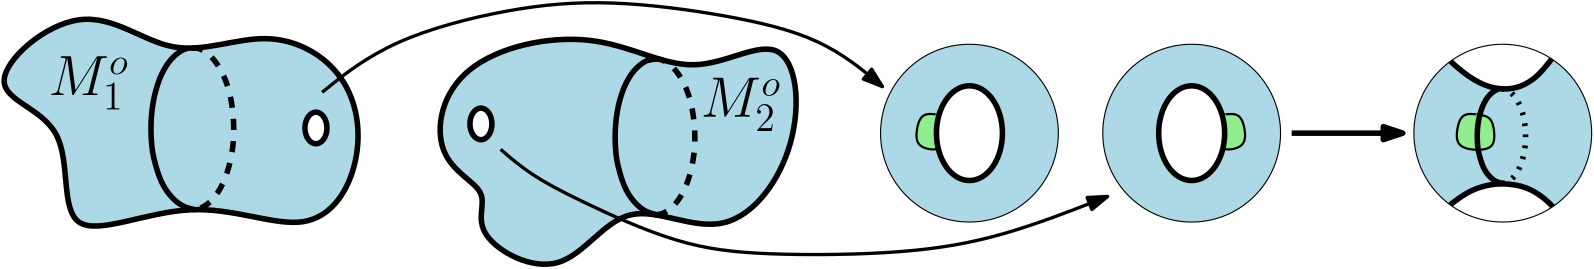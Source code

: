 <?xml version="1.0"?>
<!DOCTYPE ipe SYSTEM "ipe.dtd">
<ipe version="70107" creator="Ipe 7.1.8">
<info created="D:20140725150342" modified="D:20160228121816"/>
<ipestyle name="basic">
<symbol name="arrow/arc(spx)">
<path stroke="sym-stroke" fill="sym-stroke" pen="sym-pen">
0 0 m
-1 0.333 l
-1 -0.333 l
h
</path>
</symbol>
<symbol name="arrow/farc(spx)">
<path stroke="sym-stroke" fill="white" pen="sym-pen">
0 0 m
-1 0.333 l
-1 -0.333 l
h
</path>
</symbol>
<symbol name="mark/circle(sx)" transformations="translations">
<path fill="sym-stroke">
0.6 0 0 0.6 0 0 e
0.4 0 0 0.4 0 0 e
</path>
</symbol>
<symbol name="mark/disk(sx)" transformations="translations">
<path fill="sym-stroke">
0.6 0 0 0.6 0 0 e
</path>
</symbol>
<symbol name="mark/fdisk(sfx)" transformations="translations">
<group>
<path fill="sym-fill">
0.5 0 0 0.5 0 0 e
</path>
<path fill="sym-stroke" fillrule="eofill">
0.6 0 0 0.6 0 0 e
0.4 0 0 0.4 0 0 e
</path>
</group>
</symbol>
<symbol name="mark/box(sx)" transformations="translations">
<path fill="sym-stroke" fillrule="eofill">
-0.6 -0.6 m
0.6 -0.6 l
0.6 0.6 l
-0.6 0.6 l
h
-0.4 -0.4 m
0.4 -0.4 l
0.4 0.4 l
-0.4 0.4 l
h
</path>
</symbol>
<symbol name="mark/square(sx)" transformations="translations">
<path fill="sym-stroke">
-0.6 -0.6 m
0.6 -0.6 l
0.6 0.6 l
-0.6 0.6 l
h
</path>
</symbol>
<symbol name="mark/fsquare(sfx)" transformations="translations">
<group>
<path fill="sym-fill">
-0.5 -0.5 m
0.5 -0.5 l
0.5 0.5 l
-0.5 0.5 l
h
</path>
<path fill="sym-stroke" fillrule="eofill">
-0.6 -0.6 m
0.6 -0.6 l
0.6 0.6 l
-0.6 0.6 l
h
-0.4 -0.4 m
0.4 -0.4 l
0.4 0.4 l
-0.4 0.4 l
h
</path>
</group>
</symbol>
<symbol name="mark/cross(sx)" transformations="translations">
<group>
<path fill="sym-stroke">
-0.43 -0.57 m
0.57 0.43 l
0.43 0.57 l
-0.57 -0.43 l
h
</path>
<path fill="sym-stroke">
-0.43 0.57 m
0.57 -0.43 l
0.43 -0.57 l
-0.57 0.43 l
h
</path>
</group>
</symbol>
<symbol name="arrow/fnormal(spx)">
<path stroke="sym-stroke" fill="white" pen="sym-pen">
0 0 m
-1 0.333 l
-1 -0.333 l
h
</path>
</symbol>
<symbol name="arrow/pointed(spx)">
<path stroke="sym-stroke" fill="sym-stroke" pen="sym-pen">
0 0 m
-1 0.333 l
-0.8 0 l
-1 -0.333 l
h
</path>
</symbol>
<symbol name="arrow/fpointed(spx)">
<path stroke="sym-stroke" fill="white" pen="sym-pen">
0 0 m
-1 0.333 l
-0.8 0 l
-1 -0.333 l
h
</path>
</symbol>
<symbol name="arrow/linear(spx)">
<path stroke="sym-stroke" pen="sym-pen">
-1 0.333 m
0 0 l
-1 -0.333 l
</path>
</symbol>
<symbol name="arrow/fdouble(spx)">
<path stroke="sym-stroke" fill="white" pen="sym-pen">
0 0 m
-1 0.333 l
-1 -0.333 l
h
-1 0 m
-2 0.333 l
-2 -0.333 l
h
</path>
</symbol>
<symbol name="arrow/double(spx)">
<path stroke="sym-stroke" fill="sym-stroke" pen="sym-pen">
0 0 m
-1 0.333 l
-1 -0.333 l
h
-1 0 m
-2 0.333 l
-2 -0.333 l
h
</path>
</symbol>
<pen name="heavier" value="0.8"/>
<pen name="fat" value="1.2"/>
<pen name="ultrafat" value="2"/>
<symbolsize name="large" value="5"/>
<symbolsize name="small" value="2"/>
<symbolsize name="tiny" value="1.1"/>
<arrowsize name="large" value="10"/>
<arrowsize name="small" value="5"/>
<arrowsize name="tiny" value="3"/>
<color name="red" value="1 0 0"/>
<color name="green" value="0 1 0"/>
<color name="blue" value="0 0 1"/>
<color name="yellow" value="1 1 0"/>
<color name="orange" value="1 0.647 0"/>
<color name="gold" value="1 0.843 0"/>
<color name="purple" value="0.627 0.125 0.941"/>
<color name="gray" value="0.745"/>
<color name="brown" value="0.647 0.165 0.165"/>
<color name="navy" value="0 0 0.502"/>
<color name="pink" value="1 0.753 0.796"/>
<color name="seagreen" value="0.18 0.545 0.341"/>
<color name="turquoise" value="0.251 0.878 0.816"/>
<color name="violet" value="0.933 0.51 0.933"/>
<color name="darkblue" value="0 0 0.545"/>
<color name="darkcyan" value="0 0.545 0.545"/>
<color name="darkgray" value="0.663"/>
<color name="darkgreen" value="0 0.392 0"/>
<color name="darkmagenta" value="0.545 0 0.545"/>
<color name="darkorange" value="1 0.549 0"/>
<color name="darkred" value="0.545 0 0"/>
<color name="lightblue" value="0.678 0.847 0.902"/>
<color name="lightcyan" value="0.878 1 1"/>
<color name="lightgray" value="0.827"/>
<color name="lightgreen" value="0.565 0.933 0.565"/>
<color name="lightyellow" value="1 1 0.878"/>
<dashstyle name="dashed" value="[4] 0"/>
<dashstyle name="dotted" value="[1 3] 0"/>
<dashstyle name="dash dotted" value="[4 2 1 2] 0"/>
<dashstyle name="dash dot dotted" value="[4 2 1 2 1 2] 0"/>
<textsize name="large" value="\large"/>
<textsize name="small" value="\small"/>
<textsize name="tiny" value="\tiny"/>
<textsize name="Large" value="\Large"/>
<textsize name="LARGE" value="\LARGE"/>
<textsize name="huge" value="\huge"/>
<textsize name="Huge" value="\Huge"/>
<textsize name="footnote" value="\footnotesize"/>
<textstyle name="center" begin="\begin{center}" end="\end{center}"/>
<textstyle name="itemize" begin="\begin{itemize}" end="\end{itemize}"/>
<textstyle name="item" begin="\begin{itemize}\item{}" end="\end{itemize}"/>
<gridsize name="4 pts" value="4"/>
<gridsize name="8 pts (~3 mm)" value="8"/>
<gridsize name="16 pts (~6 mm)" value="16"/>
<gridsize name="32 pts (~12 mm)" value="32"/>
<gridsize name="10 pts (~3.5 mm)" value="10"/>
<gridsize name="20 pts (~7 mm)" value="20"/>
<gridsize name="14 pts (~5 mm)" value="14"/>
<gridsize name="28 pts (~10 mm)" value="28"/>
<gridsize name="56 pts (~20 mm)" value="56"/>
<anglesize name="90 deg" value="90"/>
<anglesize name="60 deg" value="60"/>
<anglesize name="45 deg" value="45"/>
<anglesize name="30 deg" value="30"/>
<anglesize name="22.5 deg" value="22.5"/>
<tiling name="falling" angle="-60" step="4" width="1"/>
<tiling name="rising" angle="30" step="4" width="1"/>
</ipestyle>
<page>
<layer name="alpha"/>
<view layers="alpha" active="alpha"/>
<path layer="alpha" fill="lightblue">
525.242 809.925
525.242 809.925
525.242 809.925
526.339 808.82
527.536 807.789
529.109 806.491
531.223 804.873
532.726 803.852
535.098 802.471
537.698 801.279
540.673 800.37
543.629 799.971
547.115 800.094
550.802 801.081
553.399 802.426
555.841 804.204
557.383 805.673
558.977 807.435
560.069 808.75
560.925 809.826
561.638 810.7
561.638 810.7
561.638 810.7
563.019 809.735
564.207 808.813
565.634 807.579
566.456 806.797
567.934 805.241
569.133 803.807
570.273 802.268
571.519 800.331
572.2 799.125
573.356 796.737
574.193 794.6
574.958 792.099
575.576 789.193
575.9 786.53
576 783.847
575.895 781.407
575.669 779.41
575.519 778.473
575.025 776.162
574.659 774.834
574.11 773.165
573.536 771.685
572.84 770.135
572.435 769.321
571.836 768.215
571.396 767.464
570.861 766.608
570.261 765.715
569.381 764.511
568.726 763.687
568.2 763.063
566.935 761.685
566.022 760.783
565.246 760.071
564.305 759.267
563.658 758.75
561.953 757.511
561.953 757.511
561.953 757.511
560.786 758.778
559.55 759.898
558.426 760.834
557.289 761.679
556.192 762.399
555.002 763.097
553.404 763.88
551.748 764.513
550.527 764.879
548.191 765.374
546.87 765.557
543.903 765.894
541.971 765.673
540.109 765.467
537.791 765.022
536.038 764.538
533.957 763.794
532.252 763.019
531.38 762.56
529.618 761.487
527.842 760.29
526.918 759.618
525.147 758.144
525.147 758.144
525.147 758.144
523.489 759.438
521.868 760.888
520.581 762.193
519.359 763.584
518.086 765.226
517.105 766.661
516.237 768.087
515.291 769.864
514.376 771.898
513.457 774.453
512.934 776.326
512.613 777.767
512.24 780.085
512.021 782.843
512.011 784.854
512.12 786.772
512.343 788.673
512.671 790.52
513.006 791.959
513.633 794.091
514.326 795.978
515.24 798.031
516.224 799.891
516.365 800.134
517.409 801.801
518.163 802.88
519.008 803.984
520.016 805.184
521.401 806.656
523.279 808.385 u
</path>
<path matrix="0.9 0 0 0.9 -32.7456 135.705" stroke="black" fill="lightblue" pen="ultrafat">
180.86 745.232
147.197 764.168
108.273 746.81
73.5576 777.844
25.6923 735.764
71.9797 727.874
59.8818 670.541
117.215 697.893
165.606 675.801
186.12 708.413 u
</path>
<path matrix="0.880096 0.18823 -0.18823 0.880096 107.484 95.586" stroke="black" fill="lightblue" pen="ultrafat">
211.894 724.718
227.673 764.168
289.74 764.694
321.826 732.608
365.483 750.492
360.749 699.997
321.3 665.281
285.533 698.945
254.499 664.229
219.783 694.211
236.089 708.413 u
</path>
<path matrix="0.616677 0 0 0.885155 19.3838 142.279" stroke="black" fill="white" pen="ultrafat">
6.42055 0 0 6.42055 157.874 727.085 e
</path>
<path matrix="0.616677 0 0 0.885155 78.7764 143.736" stroke="black" fill="white" pen="ultrafat">
6.42055 0 0 6.42055 157.874 727.085 e
</path>
<path stroke="black" fill="lightgreen" pen="heavier">
535.51 777.582
540.901 778.863
541.149 784.517
539.81 789.973
535.552 790.563
535.56 790.59
535.56 790.59
529.26 791.472
527.298 785.369
527.298 778.831 u
</path>
<path matrix="2.79728 0 0 2.79728 -547.369 -974.853" stroke="black" pen="ultrafat">
390.158 622.292 m
389.068 622.545
388.011 623.632
387.444 624.793
387.04 626.26
386.923 627.016
386.846 628.178
386.884 629.345
387.028 630.434
387.216 631.259
387.479 632.058
387.659 632.479
387.999 633.105
388.279 633.501
388.747 633.986
389.191 634.28
389.396 634.37
389.654 634.443 s
</path>
<path matrix="1.03603 0 0 1.03603 -19.8972 -28.8206" stroke="black" dash="dotted" pen="ultrafat">
543.887 799.951 m
545.386 799.665
546.134 799.32
547.133 798.631
548.194 797.575
549.403 795.85
550.375 793.884
551.156 791.679
551.663 789.637
552.152 786.311
552.271 782.912
552.109 780.228
551.688 777.452
550.932 774.588
550.011 772.279
548.998 770.481
547.802 768.969
547.006 768.243
545.845 767.508
545.054 767.206
543.885 767.028 s
</path>
<path matrix="1 0 0 1 -297.816 3.63351" stroke="black" pen="ultrafat">
371.097 752.81 m
365.769 753.961
360.65 759.231
357.933 764.785
356.001 771.801
355.445 775.42
355.074 780.978
355.255 786.56
355.944 791.772
356.844 795.716
358.104 799.542
358.963 801.555
360.589 804.552
361.929 806.446
364.17 808.763
366.293 810.173
367.274 810.6
368.511 810.952 s
</path>
<path matrix="1 0 0 1 -297.816 3.63351" stroke="black" dash="dashed" pen="ultrafat">
369.982 810.991 m
372.36 811.021
374.175 809.989
375.945 808.77
377.822 806.899
379.966 803.84
381.689 800.357
383.07 796.45
383.972 792.834
384.835 786.941
385.048 780.917
384.76 776.161
384.012 771.241
382.676 766.168
381.042 762.075
379.251 758.888
377.128 756.212
375.719 754.926
373.663 753.624
372.261 753.085
370.187 752.771 s
</path>
<path stroke="black" pen="ultrafat">
239.791 754.577 m
234.662 755.685
229.733 760.759
227.118 766.106
225.257 772.861
224.722 776.345
224.365 781.697
224.539 787.071
225.202 792.089
226.069 795.887
227.282 799.57
228.109 801.508
229.675 804.394
230.965 806.217
233.123 808.448
235.167 809.805
236.111 810.217
239.047 810.706 s
</path>
<path stroke="black" dash="dashed" pen="ultrafat">
238.62 810.666 m
241.007 810.622
242.755 809.629
244.459 808.454
246.266 806.653
248.331 803.708
249.99 800.355
251.319 796.593
252.187 793.112
253.018 787.437
253.223 781.638
252.946 777.059
252.226 772.322
250.94 767.437
249.367 763.497
247.642 760.429
245.598 757.853
244.241 756.614
242.262 755.361
240.912 754.842
238.916 754.539 s
</path>
<text matrix="1 0 0 1 -63.8121 48.904" transformations="translations" pos="84.2955 748.734" stroke="black" type="label" width="28.982" height="14.118" depth="5.11" valign="baseline" size="huge">$M_1^o$</text>
<text matrix="1 0 0 1 170.996 41.176" transformations="translations" pos="84.2955 748.734" stroke="black" type="label" width="28.982" height="14.118" depth="5.11" valign="baseline" size="huge">$M_2^o$</text>
<path stroke="black" pen="fat" arrow="normal/normal">
118.95 798.694 m
142.882 817.84
187.329 829.464
222.202 832.199
264.597 826.729
299.47 818.523
320.668 800.745 s
</path>
<path stroke="black" pen="fat" arrow="normal/normal">
183.226 778.18 m
193.483 769.291
209.894 760.401
247.502 743.307
277.589 739.888
329.196 740.391
363.911 746.376
401.739 761.22 s
</path>
<path matrix="1 0 0 1 -112 0" stroke="black" fill="lightblue">
32 0 0 32 464 784 e
</path>
<path matrix="1 0 0 1 -32 0" stroke="black" fill="lightblue">
32 0 0 32 464 784 e
</path>
<path matrix="1 0 0 1 80 0" stroke="black">
32 0 0 32 464 784 e
</path>
<path stroke="black" fill="lightgreen" pen="heavier">
340.995 777.582
340.485 779.819
340.13 783.382
340.369 787.461
341.037 790.563
341.045 790.59
341.045 790.59
334.745 791.472
332.783 785.369
332.783 778.831 u
</path>
<path matrix="1.85003 0 0 2.65546 59.9282 -1146.75" stroke="black" fill="white" pen="ultrafat">
6.42055 0 0 6.42055 157.874 727.085 e
</path>
<path matrix="-1 0 0 1 784.151 0" stroke="black" fill="lightgreen" pen="heavier">
340.995 777.582
340.485 779.819
340.13 783.382
340.369 787.461
341.037 790.563
341.045 790.59
341.045 790.59
334.745 791.472
332.783 785.369
332.783 778.831 u
</path>
<path matrix="1.85003 0 0 2.65546 139.928 -1146.75" stroke="black" fill="white" pen="ultrafat">
6.42055 0 0 6.42055 157.874 727.085 e
</path>
<path stroke="black" pen="ultrafat">
525.242 809.925 m
525.775 809.312
526.547 808.636
527.024 808.225
527.587 807.745
528.134 807.285
528.6 806.9
529.16 806.446
530.321 805.539
531.041 805.003
531.556 804.633
532.407 804.05
533.661 803.259
535.282 802.36
536.191 801.916
536.832 801.629
537.64 801.298
538.247 801.071
539.377 800.702
540.462 800.411
541.38 800.213
542.36 800.054
544.732 799.891
545.792 799.924
547.547 800.131
549.216 800.514
550.52 800.949
551.827 801.514
553.581 802.494
555.291 803.725
556.236 804.538
557.178 805.447
558.159 806.49
559.118 807.591
560.028 808.696
560.553 809.353
561.28 810.278
561.638 810.7 s
</path>
<path stroke="black" pen="ultrafat">
525.147 758.144 m
525.421 758.484
526.074 758.985
526.871 759.586
527.8 760.266
528.9 761.034
530.69 762.172
531.544 762.657
532.419 763.111
533.602 763.656
534.755 764.118
536.387 764.664
537.896 765.064
539.549 765.394
541.032 765.599
542.167 765.7
544.216 765.758
546.312 765.652
548.779 765.304
550.481 764.912
552.002 764.445
553.38 763.916
555.122 763.077
557.217 761.767
558.612 760.707
560.034 759.488
561.173 758.429
561.953 757.511 s
</path>
<path stroke="black" pen="ultrafat" arrow="normal/normal">
468 784 m
508 784 l
</path>
</page>
</ipe>

